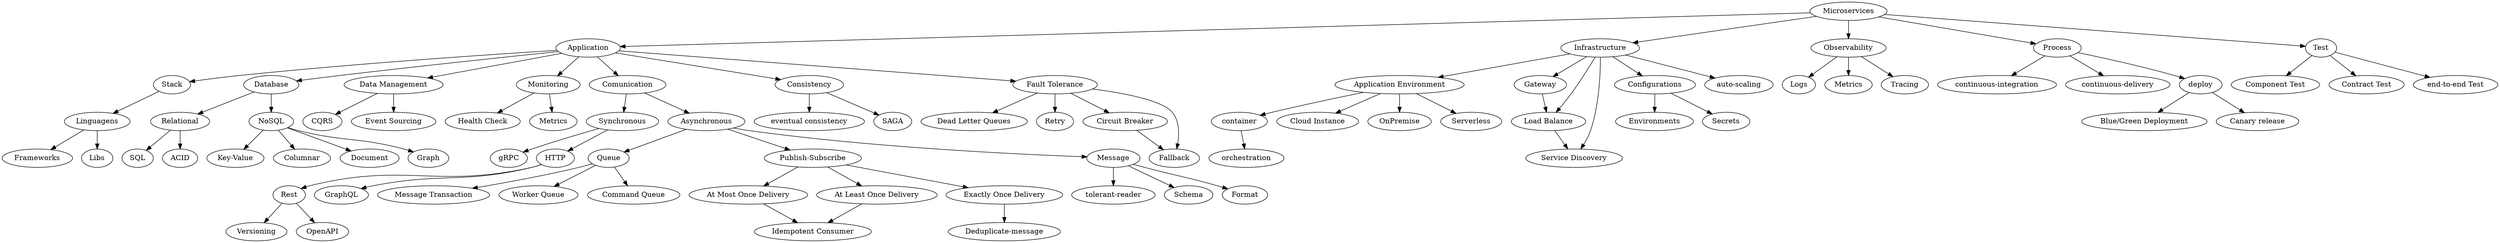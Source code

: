 // Microservices Roadmap
digraph {
	microservices [label=Microservices]
	microservices -> application
	microservices -> infrastructure
	microservices -> observability
	microservices -> process
	microservices -> test
	application [label=Application]
	application -> stack
	application -> db
	application -> "data-management"
	application -> monitoring
	application -> comunication
	application -> consistency
	stack [label=Stack]
	linguagens [label=Linguagens]
	framework [label=Frameworks]
	lib [label=Libs]
	stack -> linguagens
	linguagens -> framework
	linguagens -> lib
	db [label=Database]
	db -> relational
	db -> nosql
	nosql [label=NoSQL]
	"key-value" [label="Key-Value"]
	columnar [label=Columnar]
	document [label=Document]
	"graph" [label="Graph"]
	nosql -> "key-value"
	nosql -> columnar
	nosql -> document
	nosql -> "graph"
	relational [label=Relational]
	sql [label=SQL]
	acid [label=ACID]
	relational -> sql
	relational -> acid
	"data-management" [label="Data Management"]
	cqrs [label=CQRS]
	"event-sourcing" [label="Event Sourcing"]
	"data-management" -> cqrs
	"data-management" -> "event-sourcing"
	monitoring [label=Monitoring]
	"health-check" [label="Health Check"]
	"app-metrics" [label=Metrics]
	monitoring -> "health-check"
	monitoring -> "app-metrics"
	comunication [label=Comunication]
	synchronous [label=Synchronous]
	asynchronous [label=Asynchronous]
	comunication -> synchronous
	comunication -> asynchronous
	grpc [label=gRPC]
	http [label=HTTP]
	synchronous -> http
	synchronous -> grpc
	rest [label=Rest]
	graphql [label=GraphQL]
	http -> rest
	http -> graphql
	versioning [label=Versioning]
	"open-api" [label=OpenAPI]
	rest -> versioning
	rest -> "open-api"
	queue [label=Queue]
	"pub-sub" [label="Publish-Subscribe"]
	asynchronous -> queue
	asynchronous -> "pub-sub"
	asynchronous -> messages
	"queue-transaction" [label="Message Transaction"]
	"worker-queue" [label="Worker Queue"]
	"command-queue" [label="Command Queue"]
	queue -> "queue-transaction"
	queue -> "worker-queue"
	queue -> "command-queue"
	"at-most-once-delivery" [label="At Most Once Delivery"]
	"at-least-once-delivery" [label="At Least Once Delivery"]
	"exactly-once-delivery" [label="Exactly Once Delivery"]
	"pub-sub" -> "at-most-once-delivery"
	"pub-sub" -> "at-least-once-delivery"
	"pub-sub" -> "exactly-once-delivery"
	deduplicate [label="Deduplicate-message"]
	idempotent [label="Idempotent Consumer"]
	"at-most-once-delivery" -> idempotent
	"at-least-once-delivery" -> idempotent
	"exactly-once-delivery" -> deduplicate
	messages [label=Message]
	"tolerant-reader" [label="tolerant-reader"]
	schema [label=Schema]
	"message-format" [label=Format]
	messages -> "tolerant-reader"
	messages -> schema
	messages -> "message-format"
	application -> "fault-tolerance"
	"fault-tolerance" [label="Fault Tolerance"]
	dlq [label="Dead Letter Queues"]
	retry [label=Retry]
	"app-circuit-breaker" [label="Circuit Breaker"]
	fallback [label=Fallback]
	consistency [label=Consistency]
	"eventual-consistency" [label="eventual consistency"]
	saga [label=SAGA]
	consistency -> "eventual-consistency"
	consistency -> saga
	"fault-tolerance" -> dlq
	"fault-tolerance" -> retry
	"fault-tolerance" -> "app-circuit-breaker"
	"fault-tolerance" -> fallback
	"app-circuit-breaker" -> fallback
	infrastructure [label=Infrastructure]
	"application-environment" [label="Application Environment"]
	gateway [label=Gateway]
	"load-balance" [label="Load Balance"]
	"service-discovery" [label="Service Discovery"]
	configuration [label=Configurations]
	infrastructure -> "application-environment"
	infrastructure -> gateway
	infrastructure -> "load-balance"
	infrastructure -> "service-discovery"
	infrastructure -> configuration
	infrastructure -> "auto-scaling"
	gateway -> "load-balance"
	"load-balance" -> "service-discovery"
	container [label=container]
	"cloud-instance" [label="Cloud Instance"]
	"on-premise" [label=OnPremise]
	serveless [label=Serverless]
	"application-environment" -> container
	"application-environment" -> "cloud-instance"
	"application-environment" -> "on-premise"
	"application-environment" -> serveless
	container -> orchestration
	environment [label=Environments]
	secrets [label=Secrets]
	configuration -> environment
	configuration -> secrets
	observability [label=Observability]
	observability -> log
	observability -> metrics
	observability -> tracing
	log [label=Logs]
	metrics [label=Metrics]
	tracing [label=Tracing]
	process [label=Process]
	process -> "continuous-integration"
	process -> "continuous-delivery"
	process -> deploy
	deploy [label=deploy]
	"blue-green-deployment" [label="Blue/Green Deployment"]
	"canary-release" [label="Canary release"]
	deploy -> "blue-green-deployment"
	deploy -> "canary-release"
	test [label=Test]
	test -> "component-test"
	test -> "contract-test"
	test -> "end-to-end-test"
	"component-test" [label="Component Test"]
	"contract-test" [label="Contract Test"]
	"end-to-end-test" [label="end-to-end Test"]
}
